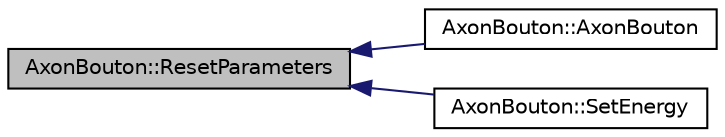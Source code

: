 digraph "AxonBouton::ResetParameters"
{
  edge [fontname="Helvetica",fontsize="10",labelfontname="Helvetica",labelfontsize="10"];
  node [fontname="Helvetica",fontsize="10",shape=record];
  rankdir="LR";
  Node1 [label="AxonBouton::ResetParameters",height=0.2,width=0.4,color="black", fillcolor="grey75", style="filled", fontcolor="black"];
  Node1 -> Node2 [dir="back",color="midnightblue",fontsize="10",style="solid",fontname="Helvetica"];
  Node2 [label="AxonBouton::AxonBouton",height=0.2,width=0.4,color="black", fillcolor="white", style="filled",URL="$class_axon_bouton.html#a31617a58dbae83f84593082d0f642141"];
  Node1 -> Node3 [dir="back",color="midnightblue",fontsize="10",style="solid",fontname="Helvetica"];
  Node3 [label="AxonBouton::SetEnergy",height=0.2,width=0.4,color="black", fillcolor="white", style="filled",URL="$class_axon_bouton.html#ab3905ed6c3db745c20b57cf408507f85"];
}
